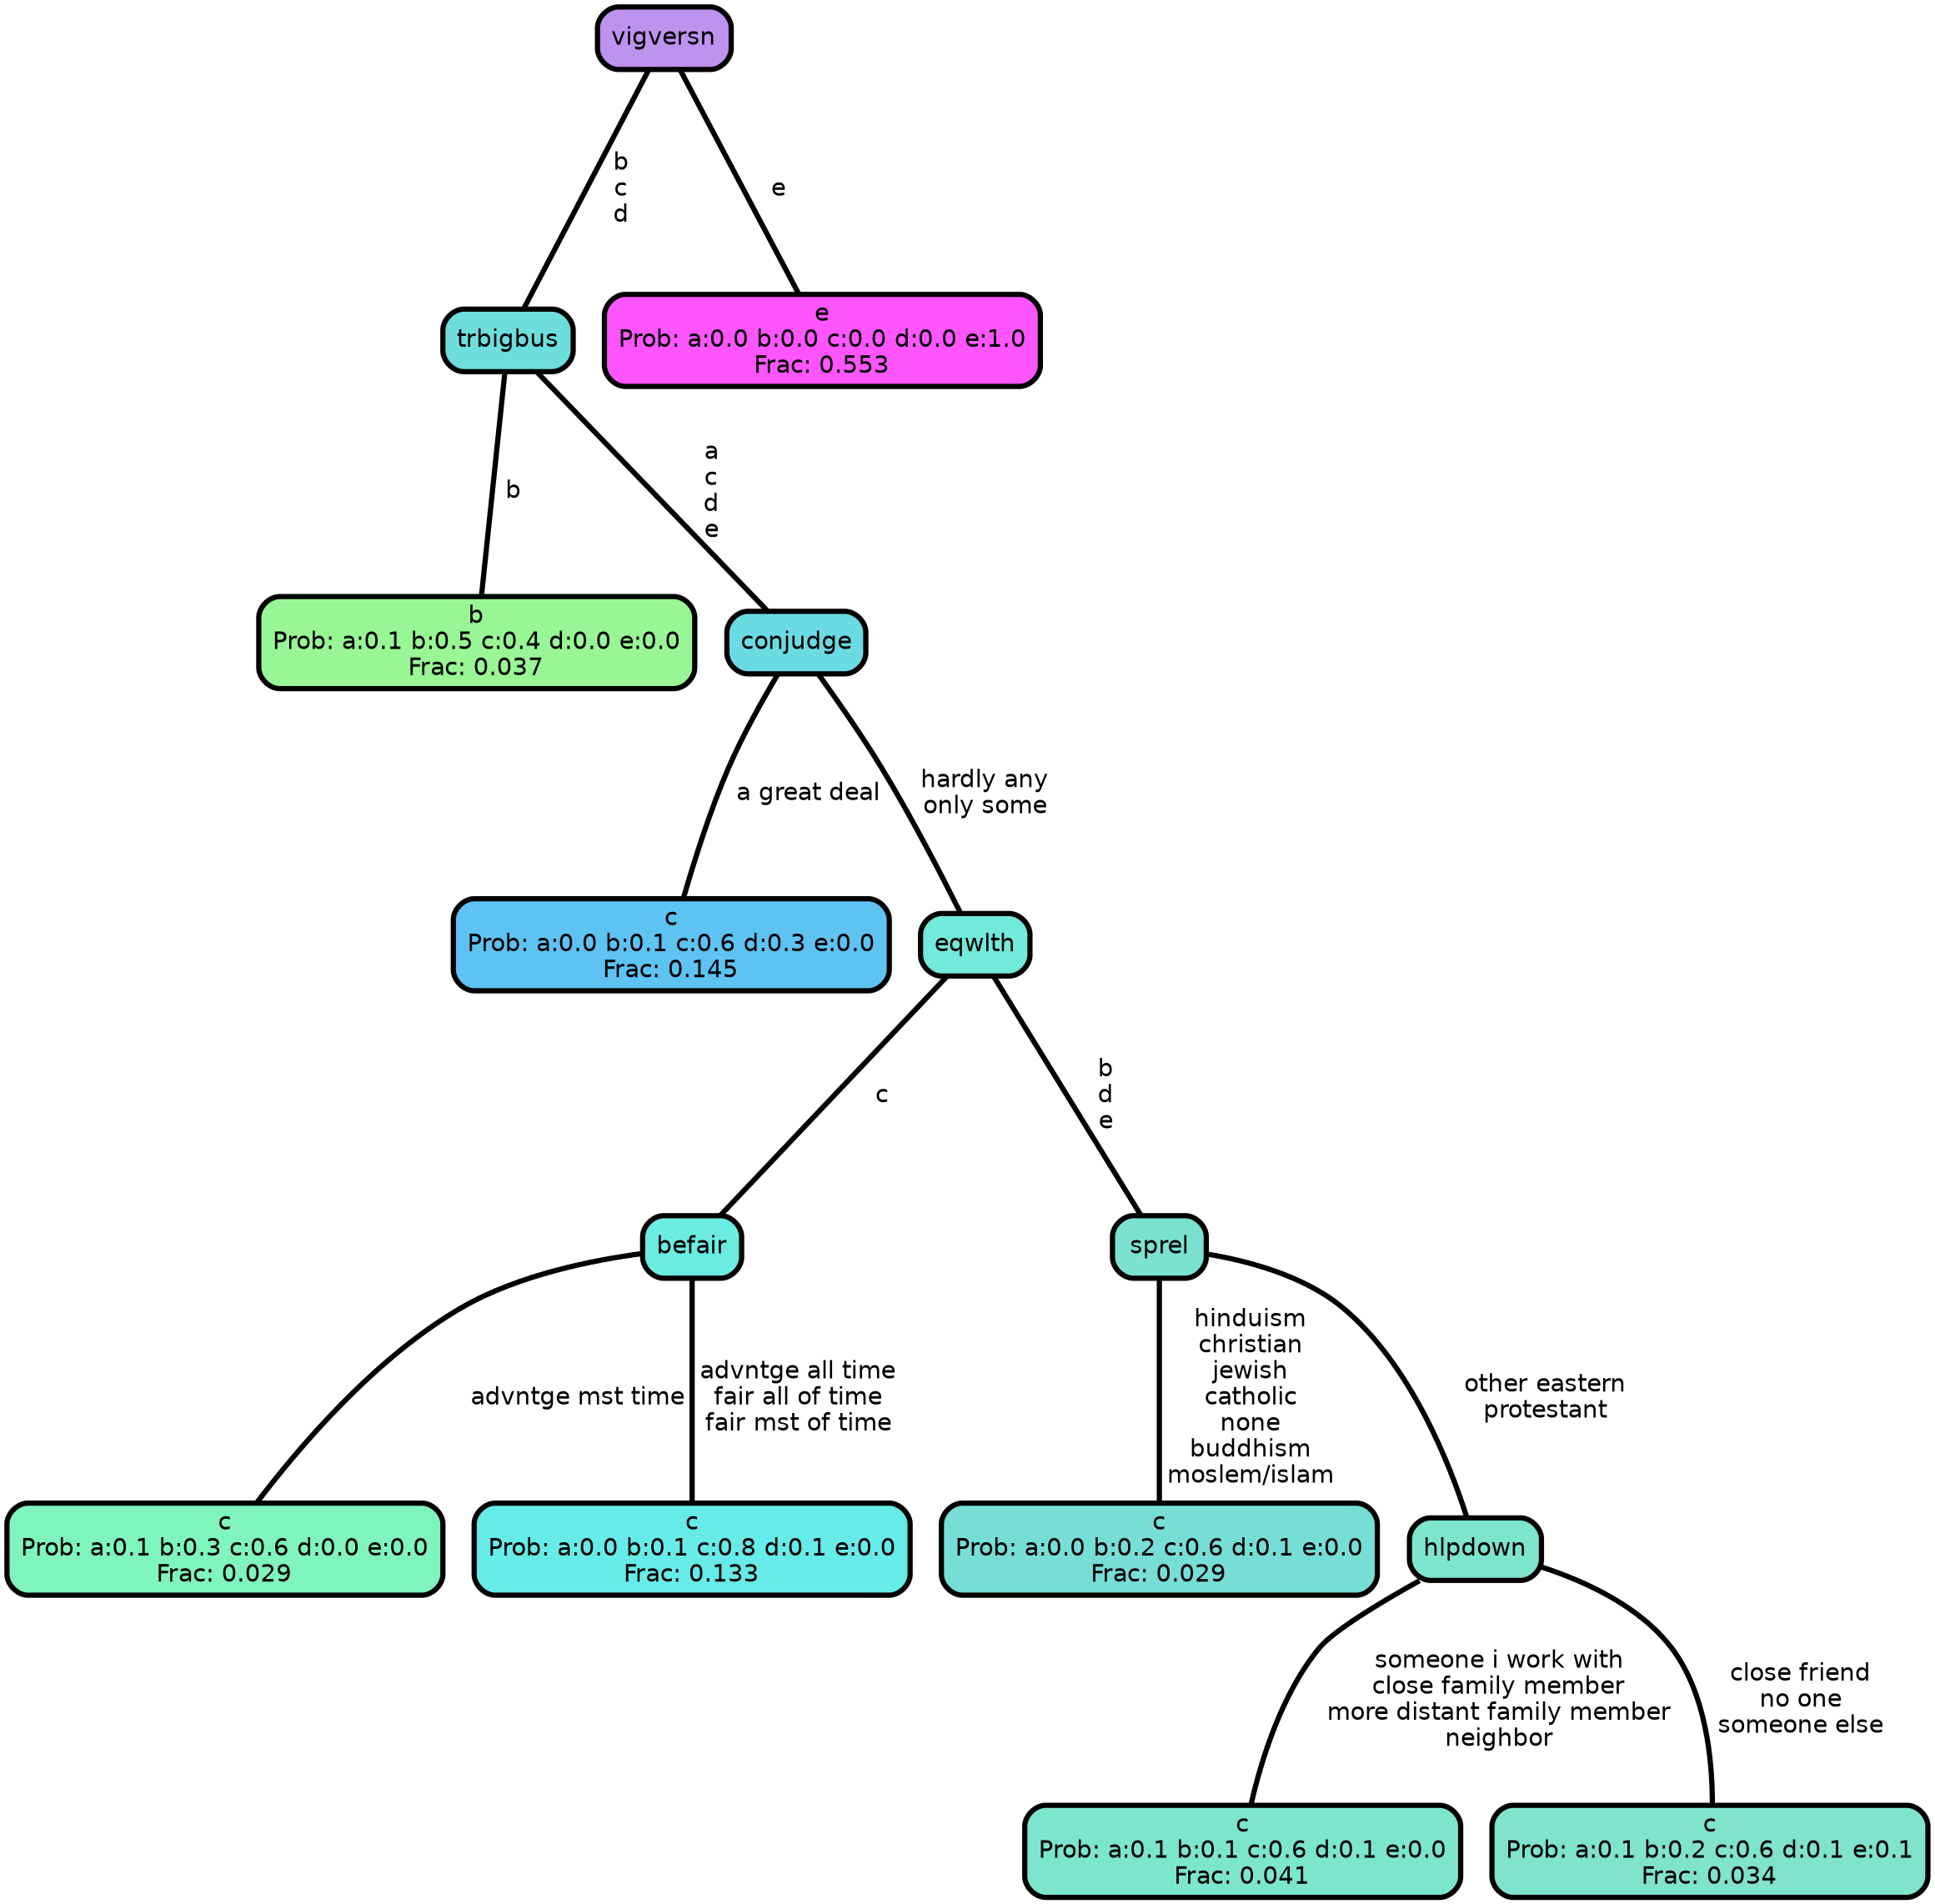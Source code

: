 graph Tree {
node [shape=box, style="filled, rounded",color="black",penwidth="3",fontcolor="black",                 fontname=helvetica] ;
graph [ranksep="0 equally", splines=straight,                 bgcolor=transparent, dpi=200] ;
edge [fontname=helvetica, color=black] ;
0 [label="b
Prob: a:0.1 b:0.5 c:0.4 d:0.0 e:0.0
Frac: 0.037", fillcolor="#99f695"] ;
1 [label="trbigbus", fillcolor="#6ededd"] ;
2 [label="c
Prob: a:0.0 b:0.1 c:0.6 d:0.3 e:0.0
Frac: 0.145", fillcolor="#5ec3f3"] ;
3 [label="conjudge", fillcolor="#6adbe3"] ;
4 [label="c
Prob: a:0.1 b:0.3 c:0.6 d:0.0 e:0.0
Frac: 0.029", fillcolor="#7ff4bd"] ;
5 [label="befair", fillcolor="#6aece1"] ;
6 [label="c
Prob: a:0.0 b:0.1 c:0.8 d:0.1 e:0.0
Frac: 0.133", fillcolor="#66ebe9"] ;
7 [label="eqwlth", fillcolor="#71e9db"] ;
8 [label="c
Prob: a:0.0 b:0.2 c:0.6 d:0.1 e:0.0
Frac: 0.029", fillcolor="#76ded7"] ;
9 [label="sprel", fillcolor="#7be2d1"] ;
10 [label="c
Prob: a:0.1 b:0.1 c:0.6 d:0.1 e:0.0
Frac: 0.041", fillcolor="#7ce5ce"] ;
11 [label="hlpdown", fillcolor="#7de4ce"] ;
12 [label="c
Prob: a:0.1 b:0.2 c:0.6 d:0.1 e:0.1
Frac: 0.034", fillcolor="#7fe3ce"] ;
13 [label="vigversn", fillcolor="#be92ef"] ;
14 [label="e
Prob: a:0.0 b:0.0 c:0.0 d:0.0 e:1.0
Frac: 0.553", fillcolor="#ff55ff"] ;
1 -- 0 [label=" b",penwidth=3] ;
1 -- 3 [label=" a\n c\n d\n e",penwidth=3] ;
3 -- 2 [label=" a great deal",penwidth=3] ;
3 -- 7 [label=" hardly any\n only some",penwidth=3] ;
5 -- 4 [label=" advntge mst time",penwidth=3] ;
5 -- 6 [label=" advntge all time\n fair all of time\n fair mst of time",penwidth=3] ;
7 -- 5 [label=" c",penwidth=3] ;
7 -- 9 [label=" b\n d\n e",penwidth=3] ;
9 -- 8 [label=" hinduism\n christian\n jewish\n catholic\n none\n buddhism\n moslem/islam",penwidth=3] ;
9 -- 11 [label=" other eastern\n protestant",penwidth=3] ;
11 -- 10 [label=" someone i work with\n close family member\n more distant family member\n neighbor",penwidth=3] ;
11 -- 12 [label=" close friend\n no one\n someone else",penwidth=3] ;
13 -- 1 [label=" b\n c\n d",penwidth=3] ;
13 -- 14 [label=" e",penwidth=3] ;
{rank = same;}}